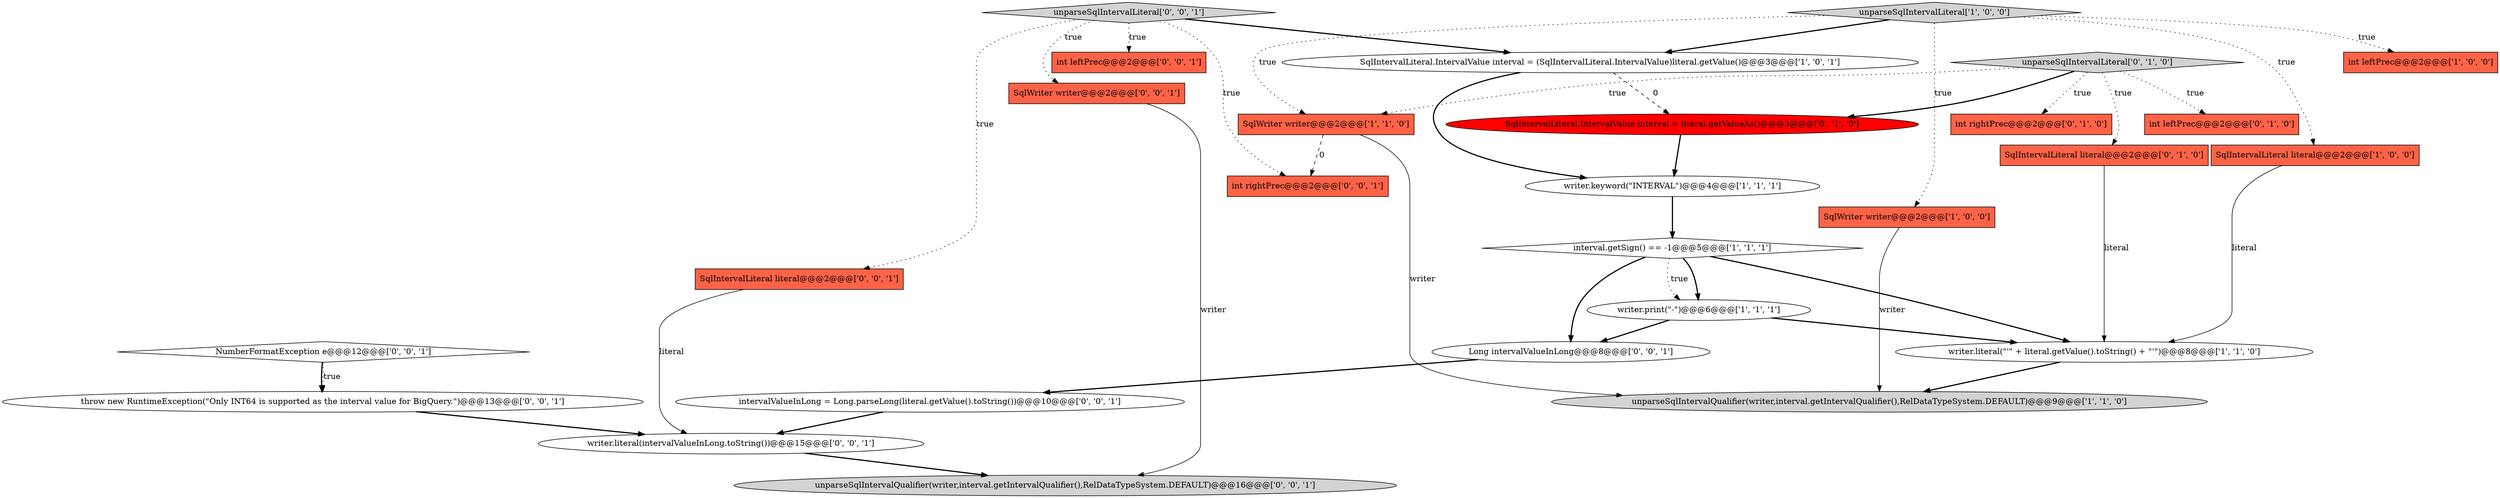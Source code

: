 digraph {
21 [style = filled, label = "throw new RuntimeException(\"Only INT64 is supported as the interval value for BigQuery.\")@@@13@@@['0', '0', '1']", fillcolor = white, shape = ellipse image = "AAA0AAABBB3BBB"];
5 [style = filled, label = "unparseSqlIntervalQualifier(writer,interval.getIntervalQualifier(),RelDataTypeSystem.DEFAULT)@@@9@@@['1', '1', '0']", fillcolor = lightgray, shape = ellipse image = "AAA0AAABBB1BBB"];
6 [style = filled, label = "SqlIntervalLiteral literal@@@2@@@['1', '0', '0']", fillcolor = tomato, shape = box image = "AAA0AAABBB1BBB"];
9 [style = filled, label = "SqlIntervalLiteral.IntervalValue interval = (SqlIntervalLiteral.IntervalValue)literal.getValue()@@@3@@@['1', '0', '1']", fillcolor = white, shape = ellipse image = "AAA0AAABBB1BBB"];
0 [style = filled, label = "writer.keyword(\"INTERVAL\")@@@4@@@['1', '1', '1']", fillcolor = white, shape = ellipse image = "AAA0AAABBB1BBB"];
19 [style = filled, label = "writer.literal(intervalValueInLong.toString())@@@15@@@['0', '0', '1']", fillcolor = white, shape = ellipse image = "AAA0AAABBB3BBB"];
13 [style = filled, label = "SqlIntervalLiteral literal@@@2@@@['0', '1', '0']", fillcolor = tomato, shape = box image = "AAA0AAABBB2BBB"];
18 [style = filled, label = "unparseSqlIntervalQualifier(writer,interval.getIntervalQualifier(),RelDataTypeSystem.DEFAULT)@@@16@@@['0', '0', '1']", fillcolor = lightgray, shape = ellipse image = "AAA0AAABBB3BBB"];
17 [style = filled, label = "unparseSqlIntervalLiteral['0', '0', '1']", fillcolor = lightgray, shape = diamond image = "AAA0AAABBB3BBB"];
11 [style = filled, label = "int leftPrec@@@2@@@['0', '1', '0']", fillcolor = tomato, shape = box image = "AAA0AAABBB2BBB"];
16 [style = filled, label = "int leftPrec@@@2@@@['0', '0', '1']", fillcolor = tomato, shape = box image = "AAA0AAABBB3BBB"];
24 [style = filled, label = "SqlIntervalLiteral literal@@@2@@@['0', '0', '1']", fillcolor = tomato, shape = box image = "AAA0AAABBB3BBB"];
14 [style = filled, label = "unparseSqlIntervalLiteral['0', '1', '0']", fillcolor = lightgray, shape = diamond image = "AAA0AAABBB2BBB"];
15 [style = filled, label = "SqlIntervalLiteral.IntervalValue interval = literal.getValueAs()@@@3@@@['0', '1', '0']", fillcolor = red, shape = ellipse image = "AAA1AAABBB2BBB"];
12 [style = filled, label = "int rightPrec@@@2@@@['0', '1', '0']", fillcolor = tomato, shape = box image = "AAA0AAABBB2BBB"];
8 [style = filled, label = "SqlWriter writer@@@2@@@['1', '1', '0']", fillcolor = tomato, shape = box image = "AAA0AAABBB1BBB"];
10 [style = filled, label = "interval.getSign() == -1@@@5@@@['1', '1', '1']", fillcolor = white, shape = diamond image = "AAA0AAABBB1BBB"];
2 [style = filled, label = "unparseSqlIntervalLiteral['1', '0', '0']", fillcolor = lightgray, shape = diamond image = "AAA0AAABBB1BBB"];
26 [style = filled, label = "int rightPrec@@@2@@@['0', '0', '1']", fillcolor = tomato, shape = box image = "AAA0AAABBB3BBB"];
25 [style = filled, label = "Long intervalValueInLong@@@8@@@['0', '0', '1']", fillcolor = white, shape = ellipse image = "AAA0AAABBB3BBB"];
20 [style = filled, label = "SqlWriter writer@@@2@@@['0', '0', '1']", fillcolor = tomato, shape = box image = "AAA0AAABBB3BBB"];
3 [style = filled, label = "writer.literal(\"'\" + literal.getValue().toString() + \"'\")@@@8@@@['1', '1', '0']", fillcolor = white, shape = ellipse image = "AAA0AAABBB1BBB"];
7 [style = filled, label = "int leftPrec@@@2@@@['1', '0', '0']", fillcolor = tomato, shape = box image = "AAA0AAABBB1BBB"];
23 [style = filled, label = "intervalValueInLong = Long.parseLong(literal.getValue().toString())@@@10@@@['0', '0', '1']", fillcolor = white, shape = ellipse image = "AAA0AAABBB3BBB"];
1 [style = filled, label = "SqlWriter writer@@@2@@@['1', '0', '0']", fillcolor = tomato, shape = box image = "AAA0AAABBB1BBB"];
22 [style = filled, label = "NumberFormatException e@@@12@@@['0', '0', '1']", fillcolor = white, shape = diamond image = "AAA0AAABBB3BBB"];
4 [style = filled, label = "writer.print(\"-\")@@@6@@@['1', '1', '1']", fillcolor = white, shape = ellipse image = "AAA0AAABBB1BBB"];
17->20 [style = dotted, label="true"];
22->21 [style = dotted, label="true"];
24->19 [style = solid, label="literal"];
4->3 [style = bold, label=""];
17->26 [style = dotted, label="true"];
19->18 [style = bold, label=""];
9->0 [style = bold, label=""];
14->12 [style = dotted, label="true"];
4->25 [style = bold, label=""];
21->19 [style = bold, label=""];
25->23 [style = bold, label=""];
17->24 [style = dotted, label="true"];
17->9 [style = bold, label=""];
22->21 [style = bold, label=""];
13->3 [style = solid, label="literal"];
10->3 [style = bold, label=""];
2->9 [style = bold, label=""];
8->5 [style = solid, label="writer"];
14->13 [style = dotted, label="true"];
6->3 [style = solid, label="literal"];
17->16 [style = dotted, label="true"];
0->10 [style = bold, label=""];
3->5 [style = bold, label=""];
20->18 [style = solid, label="writer"];
10->25 [style = bold, label=""];
2->6 [style = dotted, label="true"];
2->1 [style = dotted, label="true"];
2->7 [style = dotted, label="true"];
15->0 [style = bold, label=""];
23->19 [style = bold, label=""];
14->8 [style = dotted, label="true"];
10->4 [style = bold, label=""];
14->11 [style = dotted, label="true"];
14->15 [style = bold, label=""];
1->5 [style = solid, label="writer"];
10->4 [style = dotted, label="true"];
2->8 [style = dotted, label="true"];
9->15 [style = dashed, label="0"];
8->26 [style = dashed, label="0"];
}
